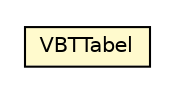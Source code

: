 #!/usr/local/bin/dot
#
# Class diagram 
# Generated by UMLGraph version R5_6-24-gf6e263 (http://www.umlgraph.org/)
#

digraph G {
	edge [fontname="Helvetica",fontsize=10,labelfontname="Helvetica",labelfontsize=10];
	node [fontname="Helvetica",fontsize=10,shape=plaintext];
	nodesep=0.25;
	ranksep=0.5;
	// nl.egem.stuf.sector.bg._0204.VBTTabel
	c234165 [label=<<table title="nl.egem.stuf.sector.bg._0204.VBTTabel" border="0" cellborder="1" cellspacing="0" cellpadding="2" port="p" bgcolor="lemonChiffon" href="./VBTTabel.html">
		<tr><td><table border="0" cellspacing="0" cellpadding="1">
<tr><td align="center" balign="center"> VBTTabel </td></tr>
		</table></td></tr>
		</table>>, URL="./VBTTabel.html", fontname="Helvetica", fontcolor="black", fontsize=10.0];
}

